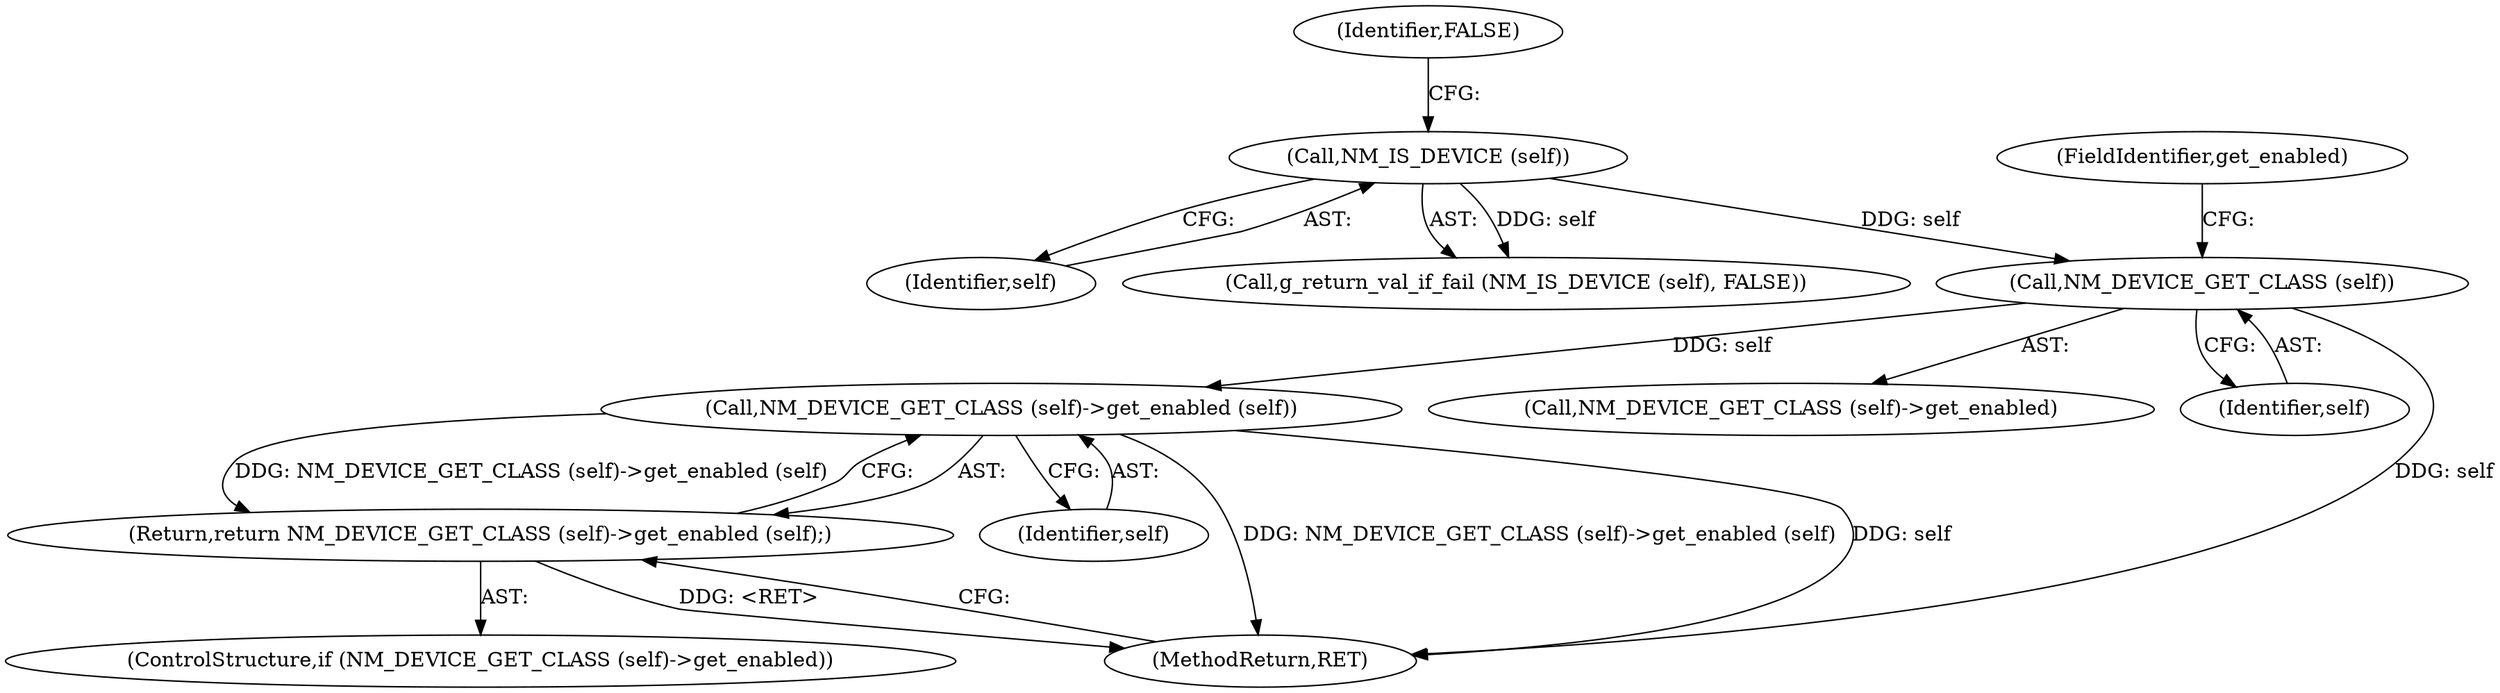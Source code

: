 digraph "0_NetworkManager_d5fc88e573fa58b93034b04d35a2454f5d28cad9@pointer" {
"1002612" [label="(Call,NM_DEVICE_GET_CLASS (self)->get_enabled (self))"];
"1002608" [label="(Call,NM_DEVICE_GET_CLASS (self))"];
"1002603" [label="(Call,NM_IS_DEVICE (self))"];
"1002611" [label="(Return,return NM_DEVICE_GET_CLASS (self)->get_enabled (self);)"];
"1002607" [label="(Call,NM_DEVICE_GET_CLASS (self)->get_enabled)"];
"1002609" [label="(Identifier,self)"];
"1002604" [label="(Identifier,self)"];
"1002605" [label="(Identifier,FALSE)"];
"1002610" [label="(FieldIdentifier,get_enabled)"];
"1002606" [label="(ControlStructure,if (NM_DEVICE_GET_CLASS (self)->get_enabled))"];
"1002613" [label="(Identifier,self)"];
"1007368" [label="(MethodReturn,RET)"];
"1002611" [label="(Return,return NM_DEVICE_GET_CLASS (self)->get_enabled (self);)"];
"1002603" [label="(Call,NM_IS_DEVICE (self))"];
"1002612" [label="(Call,NM_DEVICE_GET_CLASS (self)->get_enabled (self))"];
"1002602" [label="(Call,g_return_val_if_fail (NM_IS_DEVICE (self), FALSE))"];
"1002608" [label="(Call,NM_DEVICE_GET_CLASS (self))"];
"1002612" -> "1002611"  [label="AST: "];
"1002612" -> "1002613"  [label="CFG: "];
"1002613" -> "1002612"  [label="AST: "];
"1002611" -> "1002612"  [label="CFG: "];
"1002612" -> "1007368"  [label="DDG: NM_DEVICE_GET_CLASS (self)->get_enabled (self)"];
"1002612" -> "1007368"  [label="DDG: self"];
"1002612" -> "1002611"  [label="DDG: NM_DEVICE_GET_CLASS (self)->get_enabled (self)"];
"1002608" -> "1002612"  [label="DDG: self"];
"1002608" -> "1002607"  [label="AST: "];
"1002608" -> "1002609"  [label="CFG: "];
"1002609" -> "1002608"  [label="AST: "];
"1002610" -> "1002608"  [label="CFG: "];
"1002608" -> "1007368"  [label="DDG: self"];
"1002603" -> "1002608"  [label="DDG: self"];
"1002603" -> "1002602"  [label="AST: "];
"1002603" -> "1002604"  [label="CFG: "];
"1002604" -> "1002603"  [label="AST: "];
"1002605" -> "1002603"  [label="CFG: "];
"1002603" -> "1002602"  [label="DDG: self"];
"1002611" -> "1002606"  [label="AST: "];
"1007368" -> "1002611"  [label="CFG: "];
"1002611" -> "1007368"  [label="DDG: <RET>"];
}
